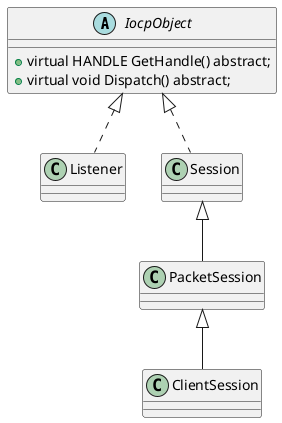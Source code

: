 @startuml iocpStructure
abstract class IocpObject {
    + virtual HANDLE GetHandle() abstract;
    + virtual void Dispatch() abstract;
}

class Listener

class Session 
class PacketSession
class ClientSession

IocpObject <|.. Listener
IocpObject <|.. Session 
Session <|-- PacketSession
PacketSession <|-- ClientSession
@enduml